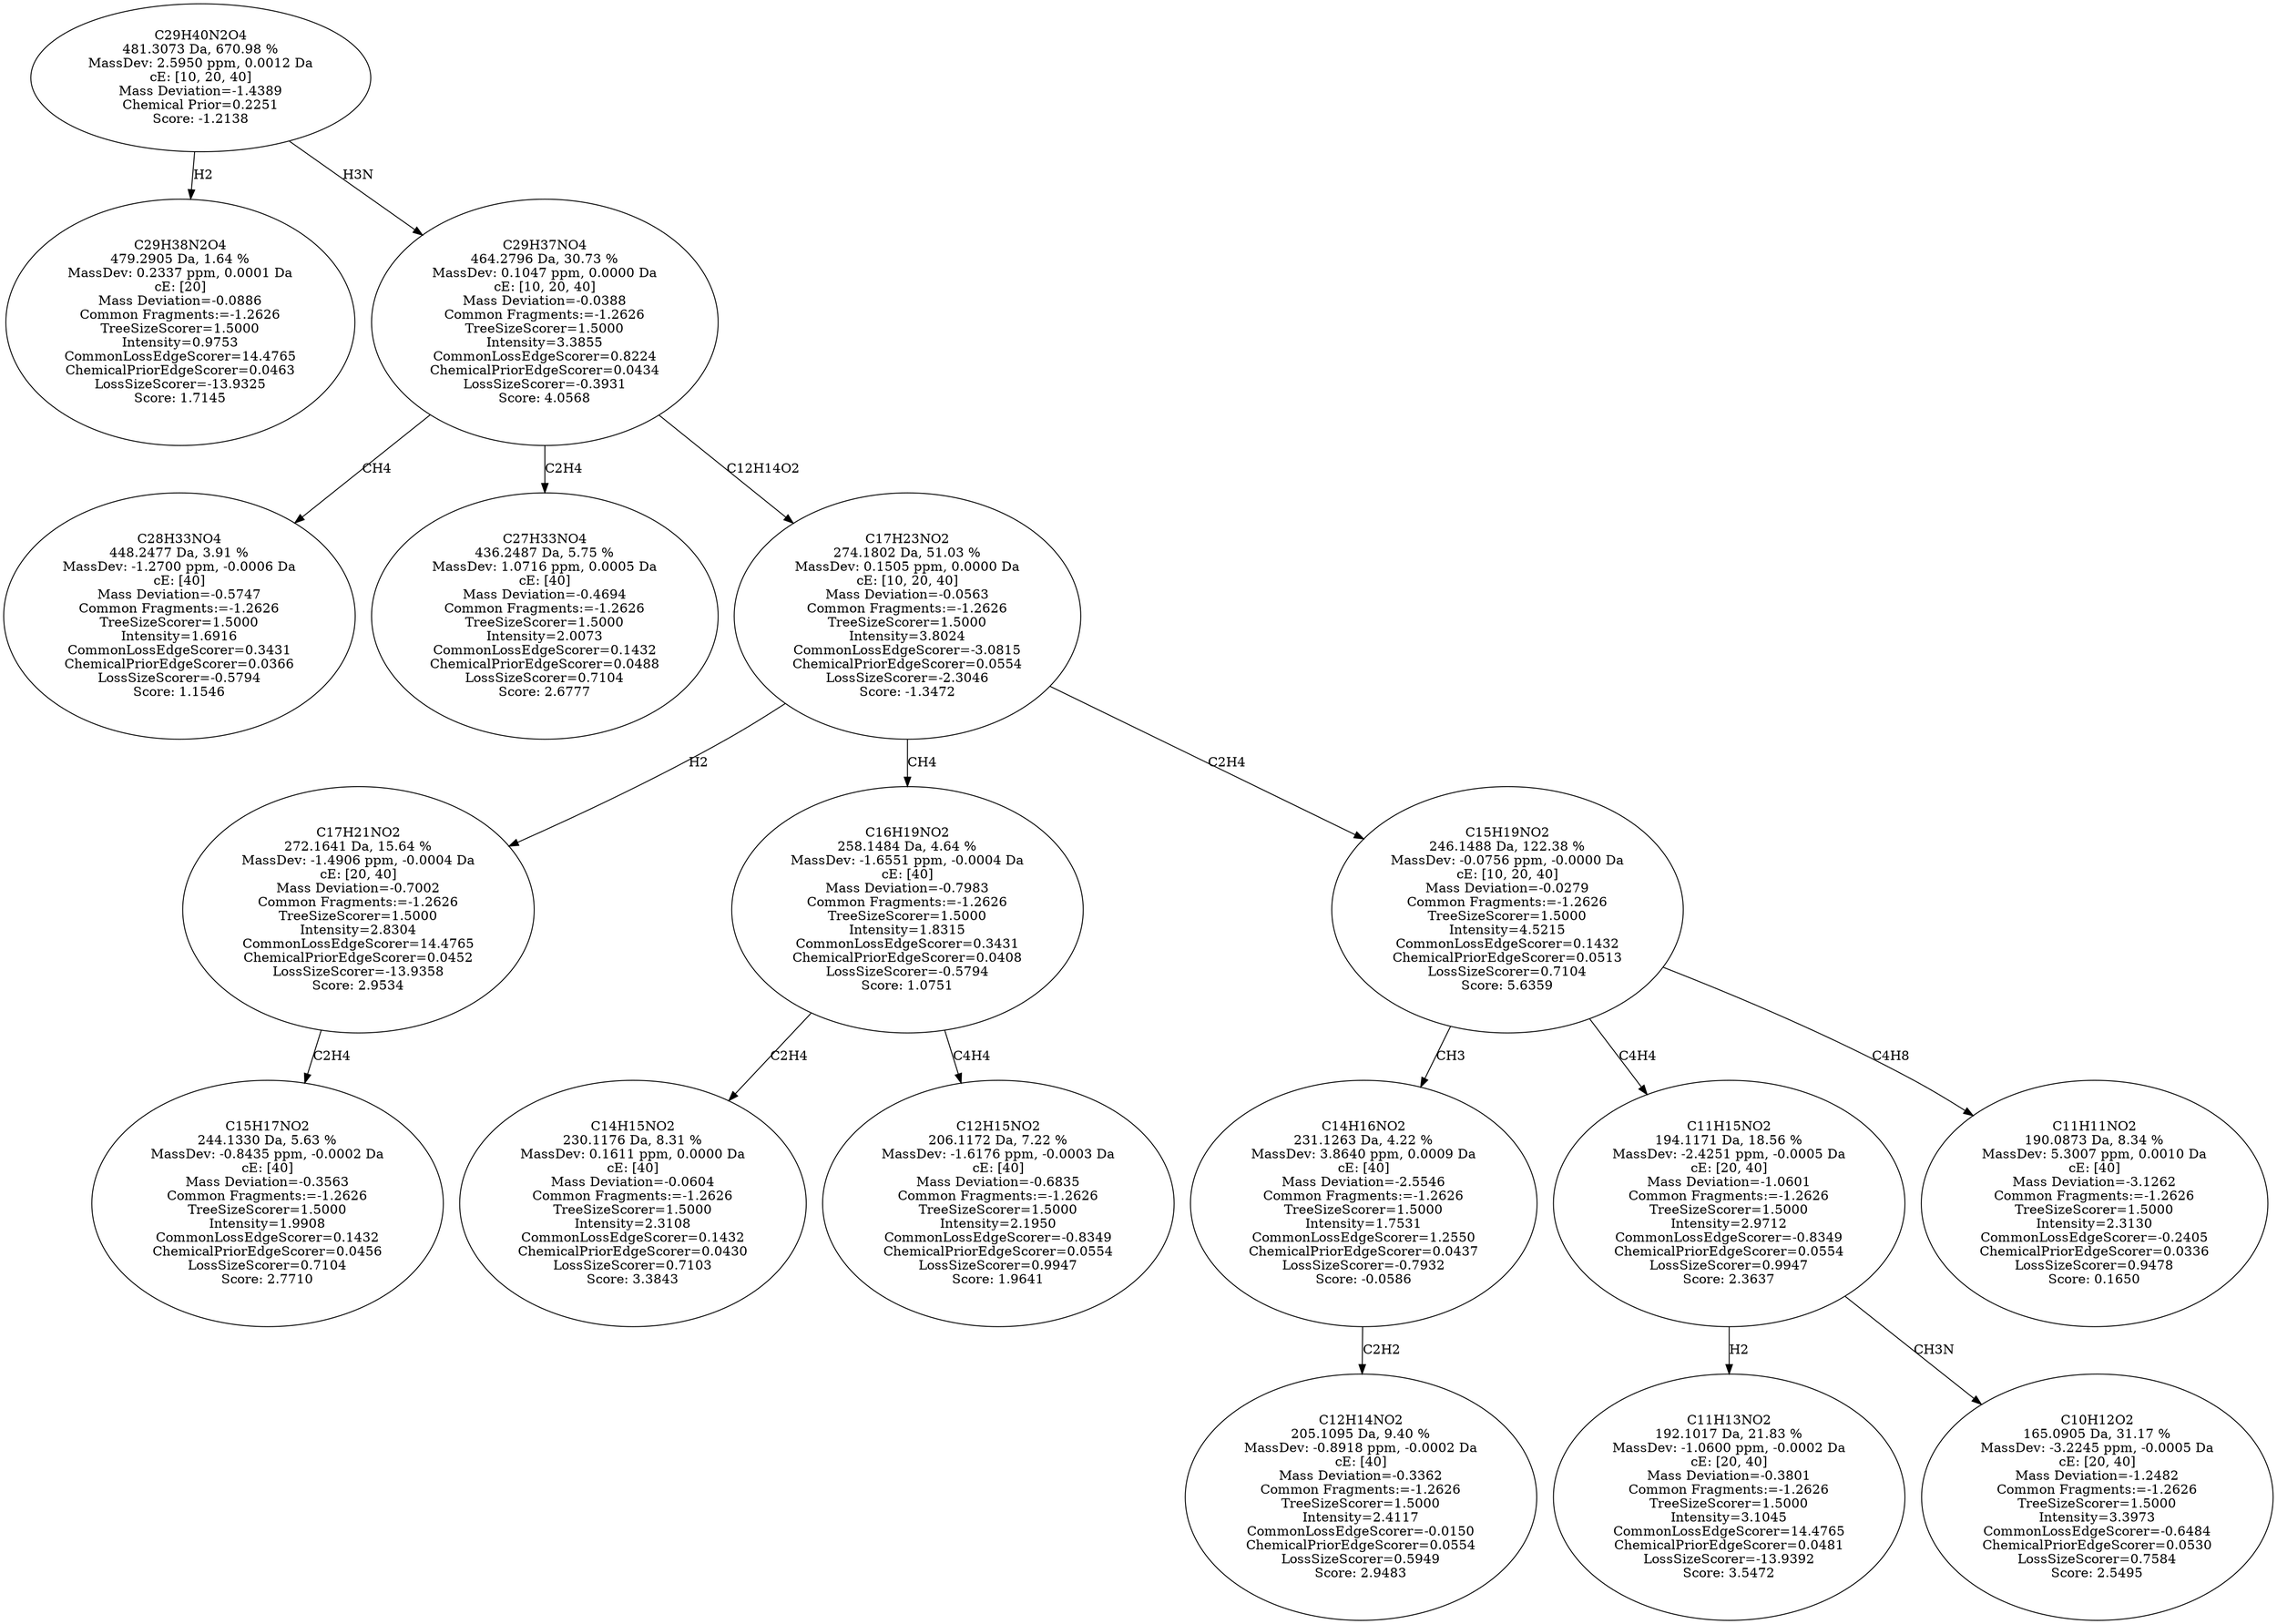 strict digraph {
v1 [label="C29H38N2O4\n479.2905 Da, 1.64 %\nMassDev: 0.2337 ppm, 0.0001 Da\ncE: [20]\nMass Deviation=-0.0886\nCommon Fragments:=-1.2626\nTreeSizeScorer=1.5000\nIntensity=0.9753\nCommonLossEdgeScorer=14.4765\nChemicalPriorEdgeScorer=0.0463\nLossSizeScorer=-13.9325\nScore: 1.7145"];
v2 [label="C28H33NO4\n448.2477 Da, 3.91 %\nMassDev: -1.2700 ppm, -0.0006 Da\ncE: [40]\nMass Deviation=-0.5747\nCommon Fragments:=-1.2626\nTreeSizeScorer=1.5000\nIntensity=1.6916\nCommonLossEdgeScorer=0.3431\nChemicalPriorEdgeScorer=0.0366\nLossSizeScorer=-0.5794\nScore: 1.1546"];
v3 [label="C27H33NO4\n436.2487 Da, 5.75 %\nMassDev: 1.0716 ppm, 0.0005 Da\ncE: [40]\nMass Deviation=-0.4694\nCommon Fragments:=-1.2626\nTreeSizeScorer=1.5000\nIntensity=2.0073\nCommonLossEdgeScorer=0.1432\nChemicalPriorEdgeScorer=0.0488\nLossSizeScorer=0.7104\nScore: 2.6777"];
v4 [label="C15H17NO2\n244.1330 Da, 5.63 %\nMassDev: -0.8435 ppm, -0.0002 Da\ncE: [40]\nMass Deviation=-0.3563\nCommon Fragments:=-1.2626\nTreeSizeScorer=1.5000\nIntensity=1.9908\nCommonLossEdgeScorer=0.1432\nChemicalPriorEdgeScorer=0.0456\nLossSizeScorer=0.7104\nScore: 2.7710"];
v5 [label="C17H21NO2\n272.1641 Da, 15.64 %\nMassDev: -1.4906 ppm, -0.0004 Da\ncE: [20, 40]\nMass Deviation=-0.7002\nCommon Fragments:=-1.2626\nTreeSizeScorer=1.5000\nIntensity=2.8304\nCommonLossEdgeScorer=14.4765\nChemicalPriorEdgeScorer=0.0452\nLossSizeScorer=-13.9358\nScore: 2.9534"];
v6 [label="C14H15NO2\n230.1176 Da, 8.31 %\nMassDev: 0.1611 ppm, 0.0000 Da\ncE: [40]\nMass Deviation=-0.0604\nCommon Fragments:=-1.2626\nTreeSizeScorer=1.5000\nIntensity=2.3108\nCommonLossEdgeScorer=0.1432\nChemicalPriorEdgeScorer=0.0430\nLossSizeScorer=0.7103\nScore: 3.3843"];
v7 [label="C12H15NO2\n206.1172 Da, 7.22 %\nMassDev: -1.6176 ppm, -0.0003 Da\ncE: [40]\nMass Deviation=-0.6835\nCommon Fragments:=-1.2626\nTreeSizeScorer=1.5000\nIntensity=2.1950\nCommonLossEdgeScorer=-0.8349\nChemicalPriorEdgeScorer=0.0554\nLossSizeScorer=0.9947\nScore: 1.9641"];
v8 [label="C16H19NO2\n258.1484 Da, 4.64 %\nMassDev: -1.6551 ppm, -0.0004 Da\ncE: [40]\nMass Deviation=-0.7983\nCommon Fragments:=-1.2626\nTreeSizeScorer=1.5000\nIntensity=1.8315\nCommonLossEdgeScorer=0.3431\nChemicalPriorEdgeScorer=0.0408\nLossSizeScorer=-0.5794\nScore: 1.0751"];
v9 [label="C12H14NO2\n205.1095 Da, 9.40 %\nMassDev: -0.8918 ppm, -0.0002 Da\ncE: [40]\nMass Deviation=-0.3362\nCommon Fragments:=-1.2626\nTreeSizeScorer=1.5000\nIntensity=2.4117\nCommonLossEdgeScorer=-0.0150\nChemicalPriorEdgeScorer=0.0554\nLossSizeScorer=0.5949\nScore: 2.9483"];
v10 [label="C14H16NO2\n231.1263 Da, 4.22 %\nMassDev: 3.8640 ppm, 0.0009 Da\ncE: [40]\nMass Deviation=-2.5546\nCommon Fragments:=-1.2626\nTreeSizeScorer=1.5000\nIntensity=1.7531\nCommonLossEdgeScorer=1.2550\nChemicalPriorEdgeScorer=0.0437\nLossSizeScorer=-0.7932\nScore: -0.0586"];
v11 [label="C11H13NO2\n192.1017 Da, 21.83 %\nMassDev: -1.0600 ppm, -0.0002 Da\ncE: [20, 40]\nMass Deviation=-0.3801\nCommon Fragments:=-1.2626\nTreeSizeScorer=1.5000\nIntensity=3.1045\nCommonLossEdgeScorer=14.4765\nChemicalPriorEdgeScorer=0.0481\nLossSizeScorer=-13.9392\nScore: 3.5472"];
v12 [label="C10H12O2\n165.0905 Da, 31.17 %\nMassDev: -3.2245 ppm, -0.0005 Da\ncE: [20, 40]\nMass Deviation=-1.2482\nCommon Fragments:=-1.2626\nTreeSizeScorer=1.5000\nIntensity=3.3973\nCommonLossEdgeScorer=-0.6484\nChemicalPriorEdgeScorer=0.0530\nLossSizeScorer=0.7584\nScore: 2.5495"];
v13 [label="C11H15NO2\n194.1171 Da, 18.56 %\nMassDev: -2.4251 ppm, -0.0005 Da\ncE: [20, 40]\nMass Deviation=-1.0601\nCommon Fragments:=-1.2626\nTreeSizeScorer=1.5000\nIntensity=2.9712\nCommonLossEdgeScorer=-0.8349\nChemicalPriorEdgeScorer=0.0554\nLossSizeScorer=0.9947\nScore: 2.3637"];
v14 [label="C11H11NO2\n190.0873 Da, 8.34 %\nMassDev: 5.3007 ppm, 0.0010 Da\ncE: [40]\nMass Deviation=-3.1262\nCommon Fragments:=-1.2626\nTreeSizeScorer=1.5000\nIntensity=2.3130\nCommonLossEdgeScorer=-0.2405\nChemicalPriorEdgeScorer=0.0336\nLossSizeScorer=0.9478\nScore: 0.1650"];
v15 [label="C15H19NO2\n246.1488 Da, 122.38 %\nMassDev: -0.0756 ppm, -0.0000 Da\ncE: [10, 20, 40]\nMass Deviation=-0.0279\nCommon Fragments:=-1.2626\nTreeSizeScorer=1.5000\nIntensity=4.5215\nCommonLossEdgeScorer=0.1432\nChemicalPriorEdgeScorer=0.0513\nLossSizeScorer=0.7104\nScore: 5.6359"];
v16 [label="C17H23NO2\n274.1802 Da, 51.03 %\nMassDev: 0.1505 ppm, 0.0000 Da\ncE: [10, 20, 40]\nMass Deviation=-0.0563\nCommon Fragments:=-1.2626\nTreeSizeScorer=1.5000\nIntensity=3.8024\nCommonLossEdgeScorer=-3.0815\nChemicalPriorEdgeScorer=0.0554\nLossSizeScorer=-2.3046\nScore: -1.3472"];
v17 [label="C29H37NO4\n464.2796 Da, 30.73 %\nMassDev: 0.1047 ppm, 0.0000 Da\ncE: [10, 20, 40]\nMass Deviation=-0.0388\nCommon Fragments:=-1.2626\nTreeSizeScorer=1.5000\nIntensity=3.3855\nCommonLossEdgeScorer=0.8224\nChemicalPriorEdgeScorer=0.0434\nLossSizeScorer=-0.3931\nScore: 4.0568"];
v18 [label="C29H40N2O4\n481.3073 Da, 670.98 %\nMassDev: 2.5950 ppm, 0.0012 Da\ncE: [10, 20, 40]\nMass Deviation=-1.4389\nChemical Prior=0.2251\nScore: -1.2138"];
v18 -> v1 [label="H2"];
v17 -> v2 [label="CH4"];
v17 -> v3 [label="C2H4"];
v5 -> v4 [label="C2H4"];
v16 -> v5 [label="H2"];
v8 -> v6 [label="C2H4"];
v8 -> v7 [label="C4H4"];
v16 -> v8 [label="CH4"];
v10 -> v9 [label="C2H2"];
v15 -> v10 [label="CH3"];
v13 -> v11 [label="H2"];
v13 -> v12 [label="CH3N"];
v15 -> v13 [label="C4H4"];
v15 -> v14 [label="C4H8"];
v16 -> v15 [label="C2H4"];
v17 -> v16 [label="C12H14O2"];
v18 -> v17 [label="H3N"];
}